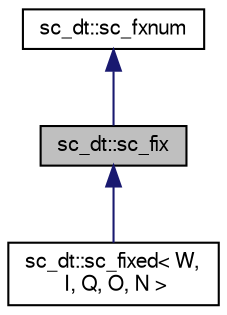 digraph "sc_dt::sc_fix"
{
  edge [fontname="FreeSans",fontsize="10",labelfontname="FreeSans",labelfontsize="10"];
  node [fontname="FreeSans",fontsize="10",shape=record];
  Node0 [label="sc_dt::sc_fix",height=0.2,width=0.4,color="black", fillcolor="grey75", style="filled", fontcolor="black"];
  Node1 -> Node0 [dir="back",color="midnightblue",fontsize="10",style="solid",fontname="FreeSans"];
  Node1 [label="sc_dt::sc_fxnum",height=0.2,width=0.4,color="black", fillcolor="white", style="filled",URL="$a01560.html"];
  Node0 -> Node2 [dir="back",color="midnightblue",fontsize="10",style="solid",fontname="FreeSans"];
  Node2 [label="sc_dt::sc_fixed\< W,\l I, Q, O, N \>",height=0.2,width=0.4,color="black", fillcolor="white", style="filled",URL="$a01516.html"];
}
